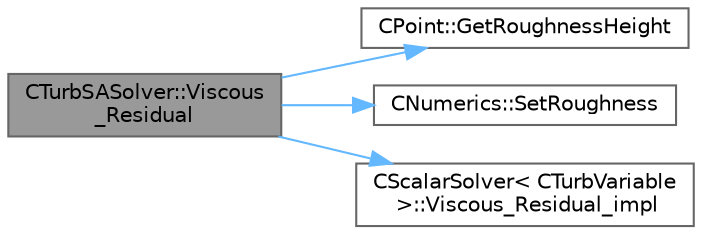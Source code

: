 digraph "CTurbSASolver::Viscous_Residual"
{
 // LATEX_PDF_SIZE
  bgcolor="transparent";
  edge [fontname=Helvetica,fontsize=10,labelfontname=Helvetica,labelfontsize=10];
  node [fontname=Helvetica,fontsize=10,shape=box,height=0.2,width=0.4];
  rankdir="LR";
  Node1 [id="Node000001",label="CTurbSASolver::Viscous\l_Residual",height=0.2,width=0.4,color="gray40", fillcolor="grey60", style="filled", fontcolor="black",tooltip="Compute the viscous flux for the turbulent equation at a particular edge."];
  Node1 -> Node2 [id="edge1_Node000001_Node000002",color="steelblue1",style="solid",tooltip=" "];
  Node2 [id="Node000002",label="CPoint::GetRoughnessHeight",height=0.2,width=0.4,color="grey40", fillcolor="white", style="filled",URL="$classCPoint.html#a582ff49fa3cd1dd09919bb54a20afb5f",tooltip="Get the value of the distance to the nearest wall."];
  Node1 -> Node3 [id="edge2_Node000001_Node000003",color="steelblue1",style="solid",tooltip=" "];
  Node3 [id="Node000003",label="CNumerics::SetRoughness",height=0.2,width=0.4,color="grey40", fillcolor="white", style="filled",URL="$classCNumerics.html#a3aeb1bac39d56082e1abc39bddaa4396",tooltip="Set the value of the roughness from the nearest wall."];
  Node1 -> Node4 [id="edge3_Node000001_Node000004",color="steelblue1",style="solid",tooltip=" "];
  Node4 [id="Node000004",label="CScalarSolver\< CTurbVariable\l \>::Viscous_Residual_impl",height=0.2,width=0.4,color="grey40", fillcolor="white", style="filled",URL="$classCScalarSolver.html#a475526431776d89e1749cb7792e7e89c",tooltip="Compute the viscous flux for the scalar equation at a particular edge."];
}
